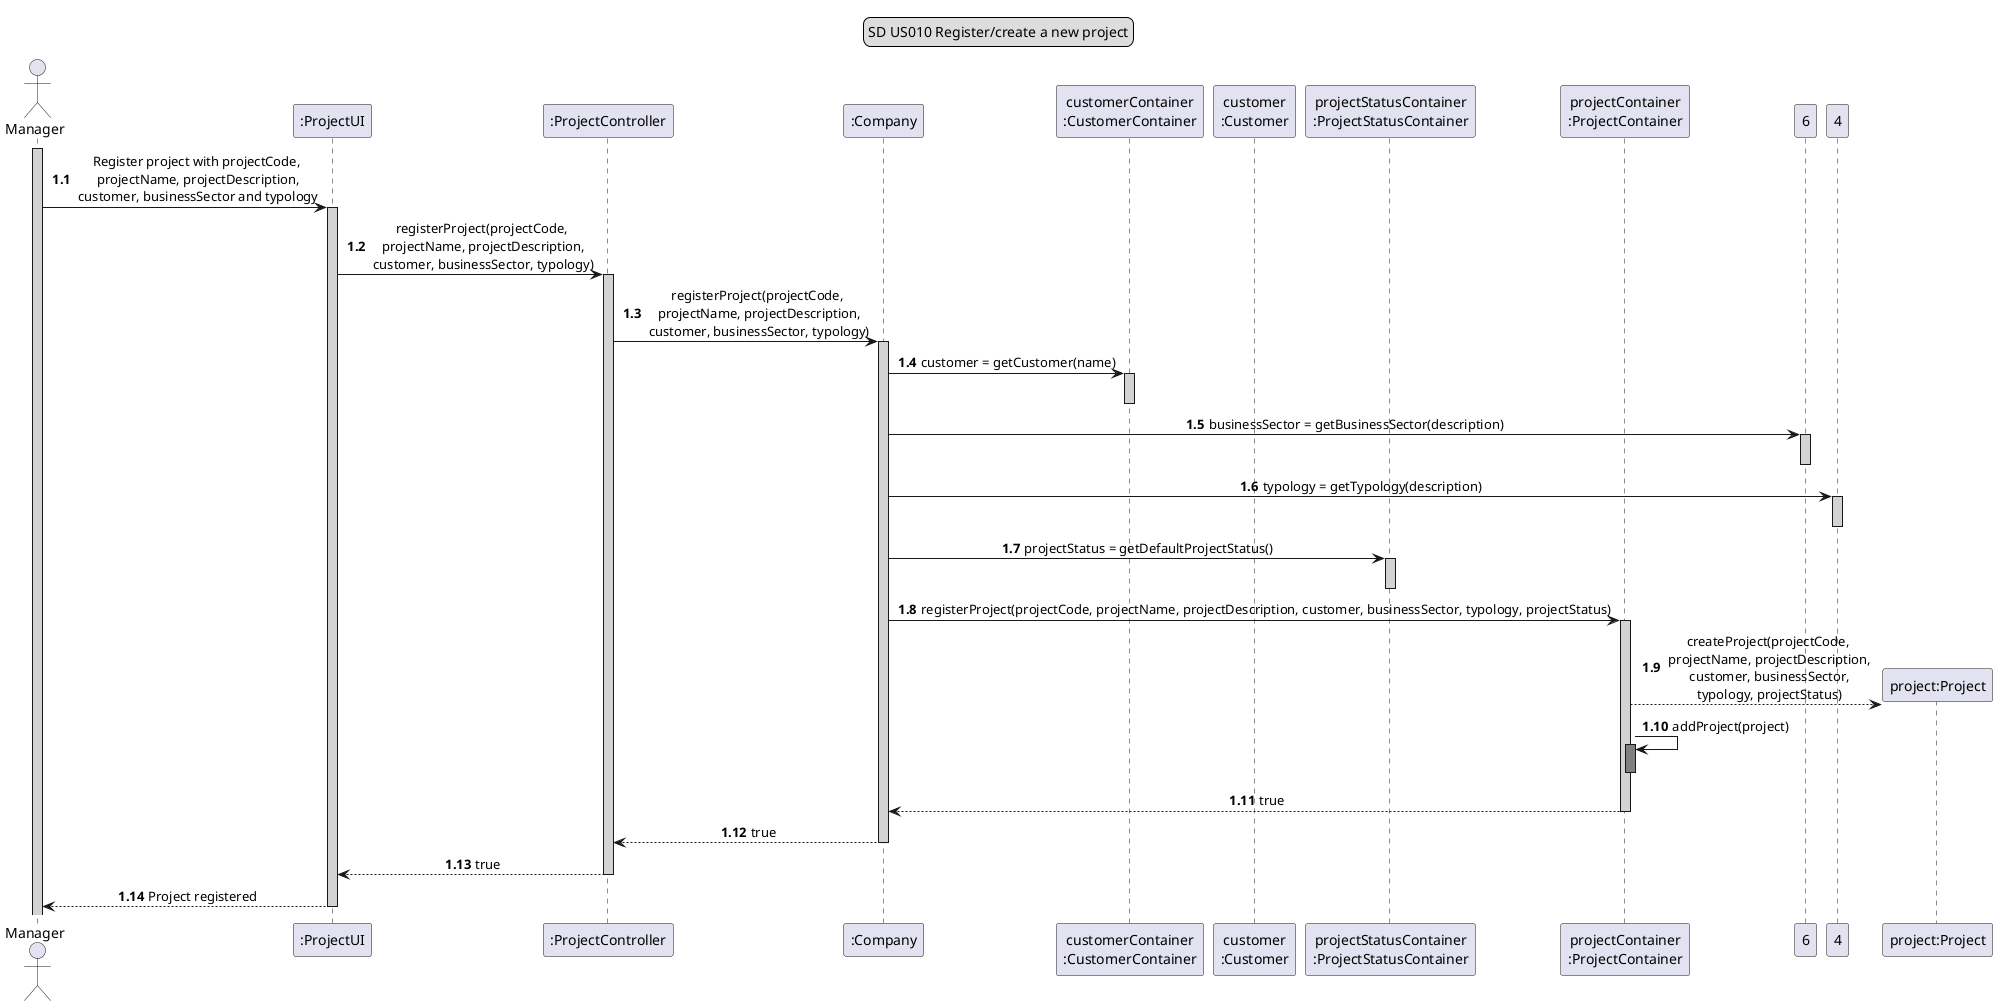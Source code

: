 @startuml

skinparam sequenceMessageAlign center

legend top
SD US010 Register/create a new project
end legend

autoactivate on

actor "Manager" as 0
activate 0 #lightgrey
participant ":ProjectUI" as 1
participant ":ProjectController" as 2
participant ":Company" as 3


participant "customerContainer\n:CustomerContainer" as 5
participant "customer\n:Customer" as 9



participant "projectStatusContainer\n:ProjectStatusContainer" as 10
participant "projectContainer\n:ProjectContainer" as 12
autonumber 1.1
0 -> 1 #lightgrey: Register project with projectCode,\n projectName, projectDescription,\n customer, businessSector and typology
1 -> 2 #lightgrey: registerProject(projectCode,\n projectName, projectDescription,\n customer, businessSector, typology)
2 -> 3 #lightgrey: registerProject(projectCode,\n projectName, projectDescription,\n customer, businessSector, typology)
3 -> 5 #lightgrey: customer = getCustomer(name)
deactivate
3 -> 6 #lightgrey: businessSector = getBusinessSector(description)
deactivate
3 -> 4 #lightgrey: typology = getTypology(description)
deactivate
3 -> 10 #lightgrey: projectStatus = getDefaultProjectStatus()
deactivate
3 -> 12 #lightgrey: registerProject(projectCode, projectName, projectDescription, customer, businessSector, typology, projectStatus)
12 --> "project:Project" ** : createProject(projectCode,\n projectName, projectDescription,\n customer, businessSector,\n typology, projectStatus)
12 -> 12 #grey: addProject(project)
deactivate
12 --> 3 : true
3 --> 2 : true
2 --> 1 : true
1 --> 0 : Project registered

@enduml
